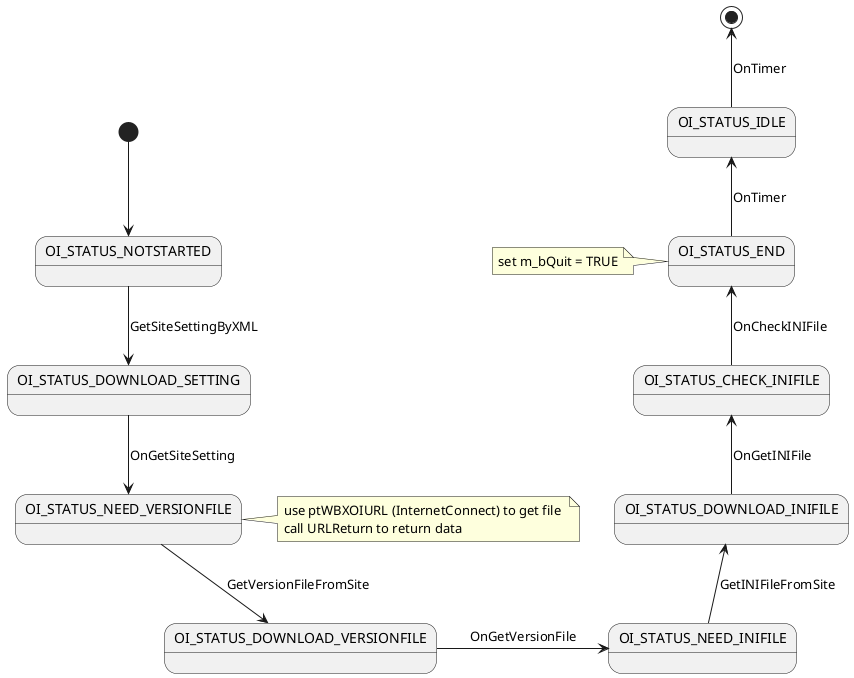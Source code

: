 @startuml

[*] --> OI_STATUS_NOTSTARTED

OI_STATUS_NOTSTARTED --> OI_STATUS_DOWNLOAD_SETTING : GetSiteSettingByXML

OI_STATUS_DOWNLOAD_SETTING -->  OI_STATUS_NEED_VERSIONFILE : OnGetSiteSetting
OI_STATUS_NEED_VERSIONFILE --> OI_STATUS_DOWNLOAD_VERSIONFILE : GetVersionFileFromSite
note right of OI_STATUS_NEED_VERSIONFILE : use ptWBXOIURL (InternetConnect) to get file \ncall URLReturn to return data

OI_STATUS_DOWNLOAD_VERSIONFILE -right-> OI_STATUS_NEED_INIFILE : OnGetVersionFile
OI_STATUS_NEED_INIFILE -up-> OI_STATUS_DOWNLOAD_INIFILE : GetINIFileFromSite
OI_STATUS_DOWNLOAD_INIFILE -up-> OI_STATUS_CHECK_INIFILE : OnGetINIFile
OI_STATUS_CHECK_INIFILE -up-> OI_STATUS_END : OnCheckINIFile
note left of OI_STATUS_END : set m_bQuit = TRUE
OI_STATUS_END -up-> OI_STATUS_IDLE : OnTimer
OI_STATUS_IDLE -up-> [*] : OnTimer

@enduml